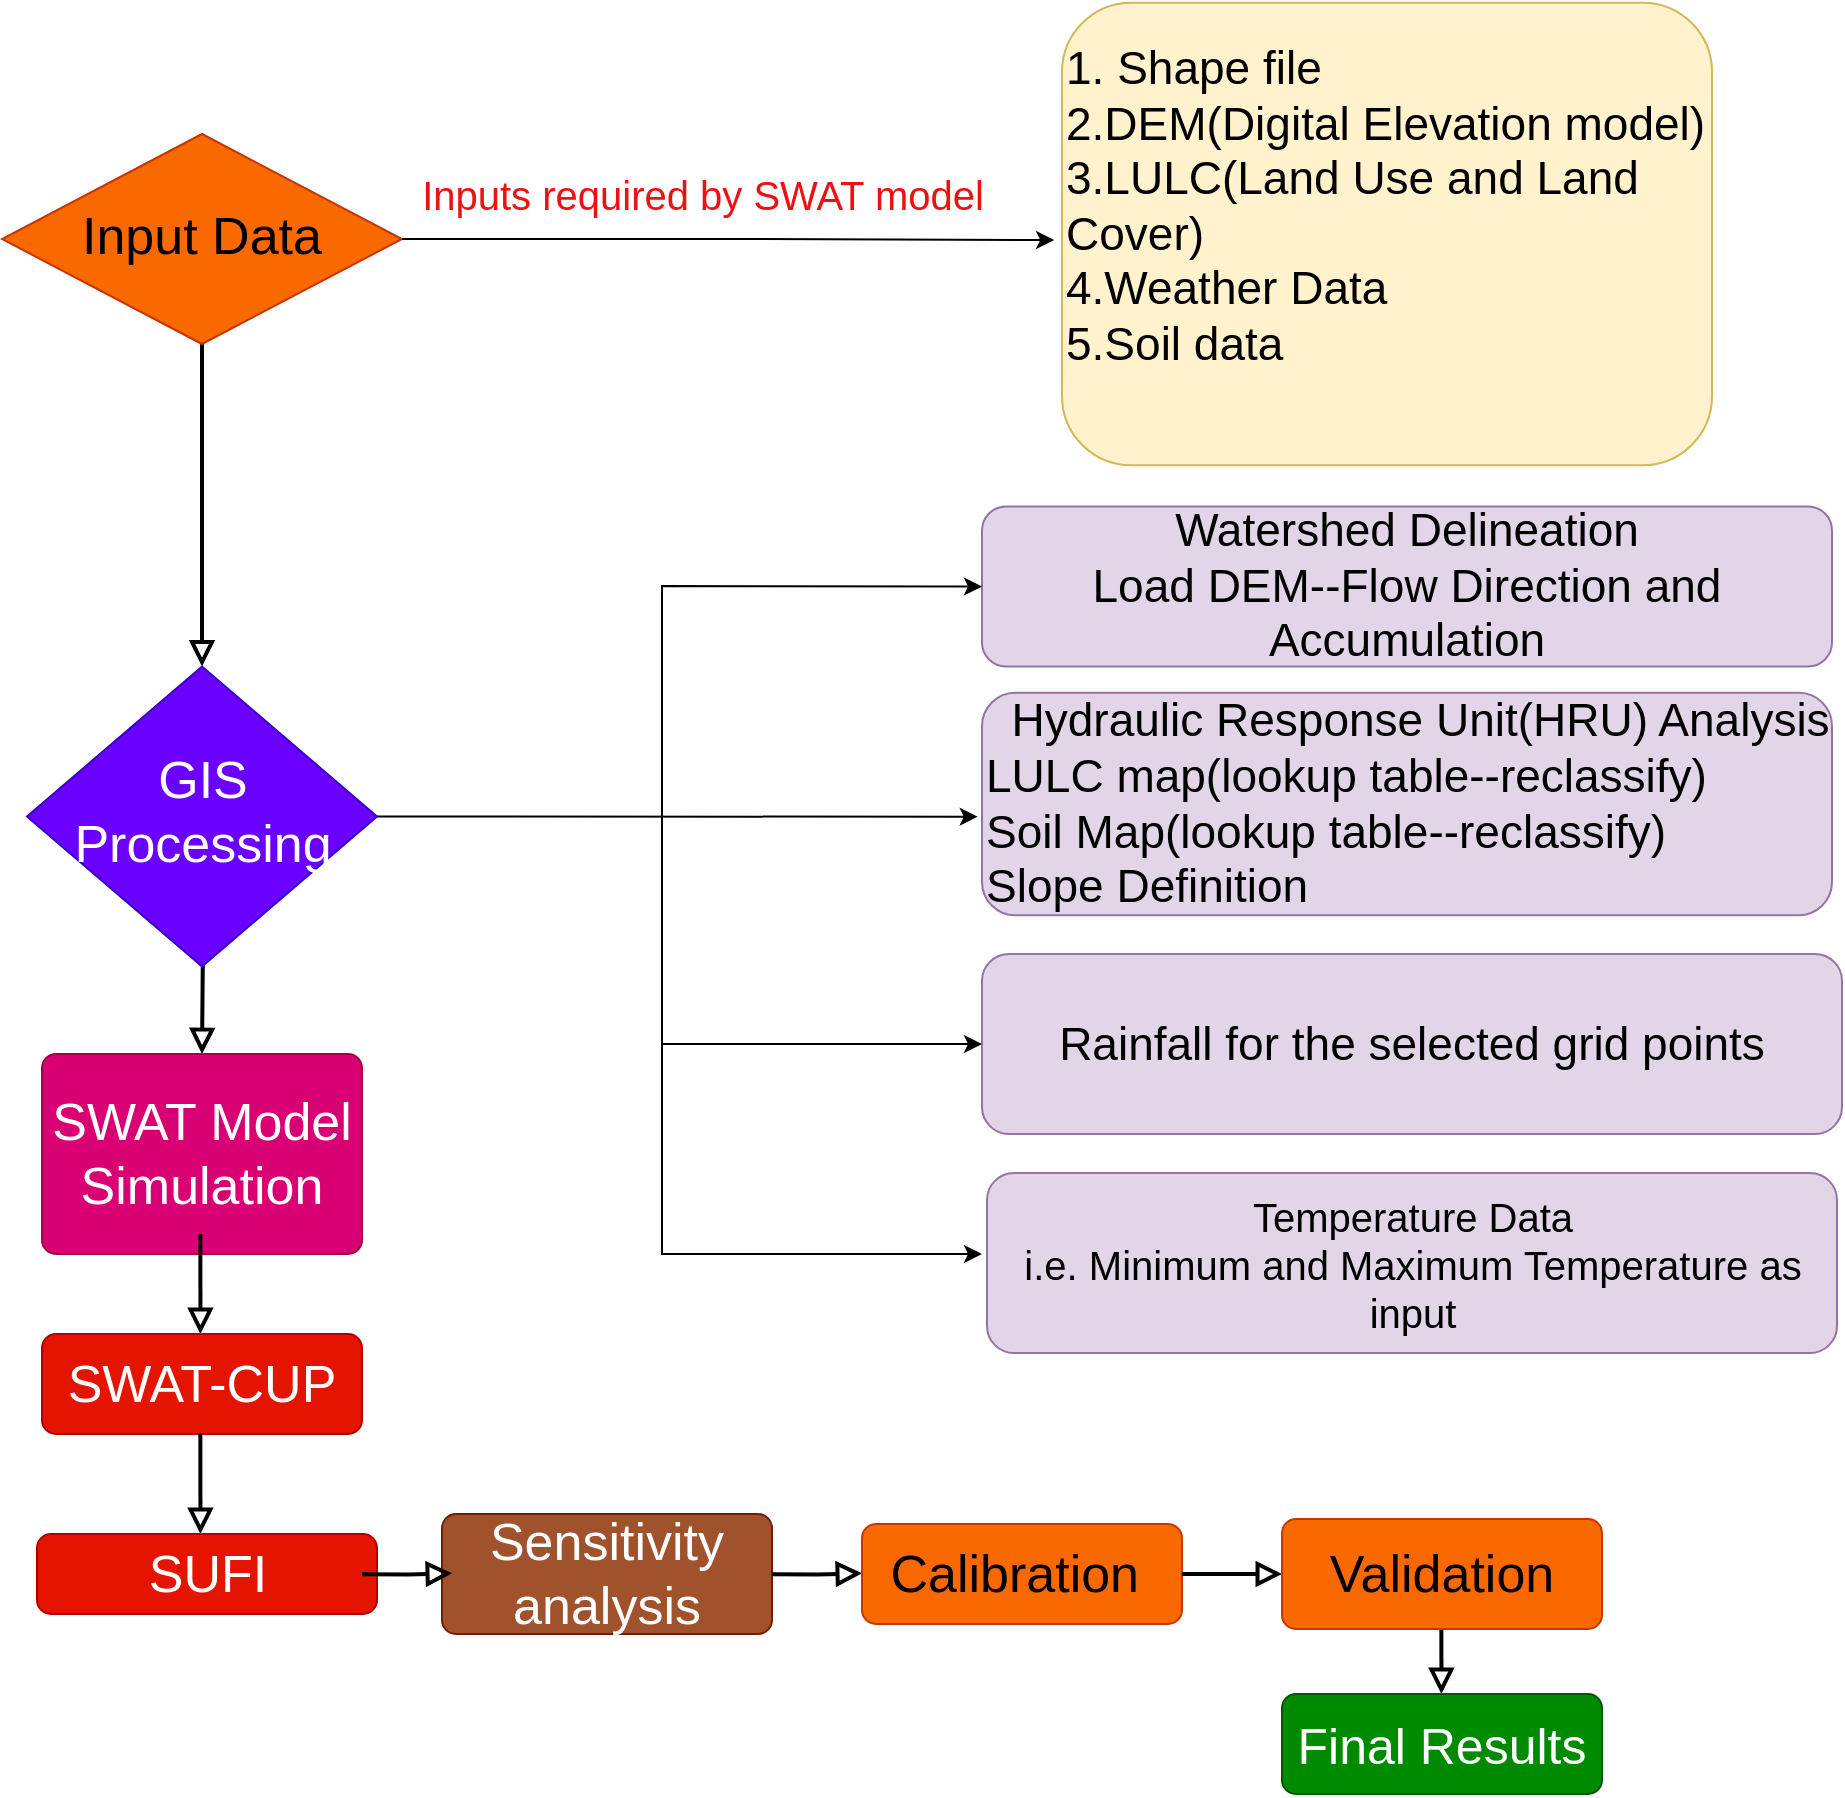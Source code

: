 <mxfile version="24.6.4" type="github">
  <diagram id="C5RBs43oDa-KdzZeNtuy" name="Page-1">
    <mxGraphModel dx="1615" dy="2026" grid="1" gridSize="10" guides="1" tooltips="1" connect="1" arrows="1" fold="1" page="1" pageScale="1" pageWidth="827" pageHeight="1169" math="0" shadow="0">
      <root>
        <mxCell id="WIyWlLk6GJQsqaUBKTNV-0" />
        <mxCell id="WIyWlLk6GJQsqaUBKTNV-1" parent="WIyWlLk6GJQsqaUBKTNV-0" />
        <mxCell id="WIyWlLk6GJQsqaUBKTNV-4" value="" style="rounded=0;html=1;jettySize=auto;orthogonalLoop=1;fontSize=11;endArrow=block;endFill=0;endSize=8;strokeWidth=2;shadow=0;labelBackgroundColor=none;edgeStyle=orthogonalEdgeStyle;exitX=0.5;exitY=1;exitDx=0;exitDy=0;" parent="WIyWlLk6GJQsqaUBKTNV-1" source="WIyWlLk6GJQsqaUBKTNV-6" target="WIyWlLk6GJQsqaUBKTNV-10" edge="1">
          <mxGeometry y="20" relative="1" as="geometry">
            <mxPoint as="offset" />
            <mxPoint x="220" y="130" as="sourcePoint" />
          </mxGeometry>
        </mxCell>
        <mxCell id="WIyWlLk6GJQsqaUBKTNV-6" value="&lt;font style=&quot;font-size: 26px;&quot;&gt;Input Data&lt;/font&gt;" style="rhombus;whiteSpace=wrap;html=1;shadow=0;fontFamily=Helvetica;fontSize=12;align=center;strokeWidth=1;spacing=6;spacingTop=-4;fillColor=#fa6800;strokeColor=#C73500;fontColor=#000000;" parent="WIyWlLk6GJQsqaUBKTNV-1" vertex="1">
          <mxGeometry x="70" y="20" width="200" height="105" as="geometry" />
        </mxCell>
        <mxCell id="WIyWlLk6GJQsqaUBKTNV-7" value="&lt;div style=&quot;font-size: 23px;&quot;&gt;&lt;font style=&quot;font-size: 23px;&quot;&gt;1. Shape file&amp;nbsp; &amp;nbsp;&lt;/font&gt;&lt;/div&gt;&lt;div style=&quot;font-size: 23px;&quot;&gt;&lt;span style=&quot;background-color: initial;&quot;&gt;&lt;font style=&quot;font-size: 23px;&quot;&gt;2.DEM(Digital Elevation model)&lt;/font&gt;&lt;/span&gt;&lt;/div&gt;&lt;div style=&quot;font-size: 23px;&quot;&gt;&lt;font style=&quot;font-size: 23px;&quot;&gt;3.LULC(Land Use and Land Cover)&lt;/font&gt;&lt;/div&gt;&lt;div style=&quot;font-size: 23px;&quot;&gt;&lt;font style=&quot;font-size: 23px;&quot;&gt;4.Weather Data&lt;/font&gt;&lt;/div&gt;&lt;div style=&quot;font-size: 23px;&quot;&gt;&lt;font style=&quot;font-size: 23px;&quot;&gt;5.Soil data&lt;/font&gt;&lt;/div&gt;&lt;div style=&quot;font-size: 23px;&quot;&gt;&lt;br&gt;&lt;/div&gt;" style="rounded=1;whiteSpace=wrap;html=1;fontSize=12;glass=0;strokeWidth=1;shadow=0;align=left;fillColor=#fff2cc;strokeColor=#d6b656;" parent="WIyWlLk6GJQsqaUBKTNV-1" vertex="1">
          <mxGeometry x="600" y="-45.62" width="325" height="231.25" as="geometry" />
        </mxCell>
        <mxCell id="WIyWlLk6GJQsqaUBKTNV-8" value="" style="rounded=0;html=1;jettySize=auto;orthogonalLoop=1;fontSize=11;endArrow=block;endFill=0;endSize=8;strokeWidth=2;shadow=0;labelBackgroundColor=none;edgeStyle=orthogonalEdgeStyle;entryX=0.5;entryY=0;entryDx=0;entryDy=0;" parent="WIyWlLk6GJQsqaUBKTNV-1" target="2zxvoeg9tNZYInOulu1J-22" edge="1">
          <mxGeometry x="0.333" y="20" relative="1" as="geometry">
            <mxPoint as="offset" />
            <mxPoint x="170.059" y="339.953" as="sourcePoint" />
            <mxPoint x="170" y="470" as="targetPoint" />
          </mxGeometry>
        </mxCell>
        <mxCell id="2zxvoeg9tNZYInOulu1J-0" value="&lt;font style=&quot;font-size: 20px;&quot;&gt;Inputs required by SWAT model&lt;/font&gt;" style="text;html=1;align=center;verticalAlign=middle;resizable=0;points=[];autosize=1;fillColor=none;fontSize=10;fontColor=#ee1111;" parent="WIyWlLk6GJQsqaUBKTNV-1" vertex="1">
          <mxGeometry x="270" y="30" width="300" height="40" as="geometry" />
        </mxCell>
        <mxCell id="2zxvoeg9tNZYInOulu1J-22" value="&lt;font style=&quot;font-size: 26px;&quot;&gt;SWAT Model Simulation&lt;/font&gt;" style="rounded=1;whiteSpace=wrap;html=1;absoluteArcSize=1;arcSize=14;strokeWidth=1;fillColor=#d80073;fontColor=#ffffff;strokeColor=#A50040;" parent="WIyWlLk6GJQsqaUBKTNV-1" vertex="1">
          <mxGeometry x="90" y="480" width="160" height="100" as="geometry" />
        </mxCell>
        <mxCell id="2zxvoeg9tNZYInOulu1J-23" value="" style="rounded=0;html=1;jettySize=auto;orthogonalLoop=1;fontSize=11;endArrow=block;endFill=0;endSize=8;strokeWidth=2;shadow=0;labelBackgroundColor=none;edgeStyle=orthogonalEdgeStyle;exitX=0.5;exitY=1;exitDx=0;exitDy=0;" parent="WIyWlLk6GJQsqaUBKTNV-1" edge="1">
          <mxGeometry y="20" relative="1" as="geometry">
            <mxPoint as="offset" />
            <mxPoint x="169.17" y="570" as="sourcePoint" />
            <mxPoint x="169.23" y="620" as="targetPoint" />
          </mxGeometry>
        </mxCell>
        <mxCell id="2zxvoeg9tNZYInOulu1J-26" value="&lt;font style=&quot;font-size: 26px;&quot;&gt;SWAT-CUP&lt;/font&gt;" style="rounded=1;whiteSpace=wrap;html=1;absoluteArcSize=1;arcSize=14;strokeWidth=1;fillColor=#e51400;fontColor=#ffffff;strokeColor=#B20000;" parent="WIyWlLk6GJQsqaUBKTNV-1" vertex="1">
          <mxGeometry x="90" y="620" width="160" height="50" as="geometry" />
        </mxCell>
        <mxCell id="2zxvoeg9tNZYInOulu1J-27" value="" style="rounded=0;html=1;jettySize=auto;orthogonalLoop=1;fontSize=11;endArrow=block;endFill=0;endSize=8;strokeWidth=2;shadow=0;labelBackgroundColor=none;edgeStyle=orthogonalEdgeStyle;exitX=0.5;exitY=1;exitDx=0;exitDy=0;" parent="WIyWlLk6GJQsqaUBKTNV-1" edge="1">
          <mxGeometry y="20" relative="1" as="geometry">
            <mxPoint as="offset" />
            <mxPoint x="169.17" y="670" as="sourcePoint" />
            <mxPoint x="169.23" y="720" as="targetPoint" />
          </mxGeometry>
        </mxCell>
        <mxCell id="2zxvoeg9tNZYInOulu1J-28" value="&lt;font style=&quot;font-size: 26px;&quot;&gt;SUFI&lt;/font&gt;" style="rounded=1;whiteSpace=wrap;html=1;absoluteArcSize=1;arcSize=14;strokeWidth=1;fillColor=#e51400;fontColor=#ffffff;strokeColor=#B20000;" parent="WIyWlLk6GJQsqaUBKTNV-1" vertex="1">
          <mxGeometry x="87.5" y="720" width="170" height="40" as="geometry" />
        </mxCell>
        <mxCell id="2zxvoeg9tNZYInOulu1J-30" value="&lt;font style=&quot;font-size: 26px;&quot;&gt;Sensitivity analysis&lt;/font&gt;" style="rounded=1;whiteSpace=wrap;html=1;absoluteArcSize=1;arcSize=14;strokeWidth=1;fillColor=#a0522d;fontColor=#ffffff;strokeColor=#6D1F00;" parent="WIyWlLk6GJQsqaUBKTNV-1" vertex="1">
          <mxGeometry x="290" y="710" width="165" height="60" as="geometry" />
        </mxCell>
        <mxCell id="2zxvoeg9tNZYInOulu1J-33" value="" style="rounded=0;html=1;jettySize=auto;orthogonalLoop=1;fontSize=11;endArrow=block;endFill=0;endSize=8;strokeWidth=2;shadow=0;labelBackgroundColor=none;edgeStyle=orthogonalEdgeStyle;exitX=1;exitY=0.5;exitDx=0;exitDy=0;" parent="WIyWlLk6GJQsqaUBKTNV-1" edge="1">
          <mxGeometry y="20" relative="1" as="geometry">
            <mxPoint as="offset" />
            <mxPoint x="455" y="740.17" as="sourcePoint" />
            <mxPoint x="500" y="739.67" as="targetPoint" />
            <Array as="points">
              <mxPoint x="478" y="740.17" />
            </Array>
          </mxGeometry>
        </mxCell>
        <mxCell id="2zxvoeg9tNZYInOulu1J-34" value="&lt;font style=&quot;font-size: 26px;&quot;&gt;Calibration&amp;nbsp;&lt;/font&gt;" style="rounded=1;whiteSpace=wrap;html=1;absoluteArcSize=1;arcSize=14;strokeWidth=1;fillColor=#fa6800;fontColor=#000000;strokeColor=#C73500;" parent="WIyWlLk6GJQsqaUBKTNV-1" vertex="1">
          <mxGeometry x="500" y="715" width="160" height="50" as="geometry" />
        </mxCell>
        <mxCell id="2zxvoeg9tNZYInOulu1J-36" value="" style="rounded=0;html=1;jettySize=auto;orthogonalLoop=1;fontSize=11;endArrow=block;endFill=0;endSize=8;strokeWidth=2;shadow=0;labelBackgroundColor=none;edgeStyle=orthogonalEdgeStyle;exitX=0.5;exitY=1;exitDx=0;exitDy=0;" parent="WIyWlLk6GJQsqaUBKTNV-1" edge="1">
          <mxGeometry y="20" relative="1" as="geometry">
            <mxPoint as="offset" />
            <mxPoint x="789.67" y="750" as="sourcePoint" />
            <mxPoint x="789.73" y="800" as="targetPoint" />
          </mxGeometry>
        </mxCell>
        <mxCell id="2zxvoeg9tNZYInOulu1J-37" value="&lt;font style=&quot;font-size: 25px;&quot;&gt;Final Results&lt;/font&gt;" style="rounded=1;whiteSpace=wrap;html=1;absoluteArcSize=1;arcSize=14;strokeWidth=1;fillColor=#008a00;fontColor=#ffffff;strokeColor=#005700;" parent="WIyWlLk6GJQsqaUBKTNV-1" vertex="1">
          <mxGeometry x="710" y="800" width="160" height="50" as="geometry" />
        </mxCell>
        <mxCell id="2zxvoeg9tNZYInOulu1J-38" value="" style="rounded=0;html=1;jettySize=auto;orthogonalLoop=1;fontSize=11;endArrow=block;endFill=0;endSize=8;strokeWidth=2;shadow=0;labelBackgroundColor=none;edgeStyle=orthogonalEdgeStyle;exitX=1;exitY=0.5;exitDx=0;exitDy=0;" parent="WIyWlLk6GJQsqaUBKTNV-1" edge="1" source="2zxvoeg9tNZYInOulu1J-34">
          <mxGeometry y="20" relative="1" as="geometry">
            <mxPoint as="offset" />
            <mxPoint x="665" y="740.5" as="sourcePoint" />
            <mxPoint x="710" y="740" as="targetPoint" />
          </mxGeometry>
        </mxCell>
        <mxCell id="2zxvoeg9tNZYInOulu1J-39" value="&lt;font style=&quot;font-size: 26px;&quot;&gt;Validation&lt;/font&gt;" style="rounded=1;whiteSpace=wrap;html=1;absoluteArcSize=1;arcSize=14;strokeWidth=1;fillColor=#fa6800;fontColor=#000000;strokeColor=#C73500;" parent="WIyWlLk6GJQsqaUBKTNV-1" vertex="1">
          <mxGeometry x="710" y="712.5" width="160" height="55" as="geometry" />
        </mxCell>
        <mxCell id="2zxvoeg9tNZYInOulu1J-14" value="&lt;font style=&quot;font-size: 20px;&quot;&gt;Temperature Data&lt;/font&gt;&lt;div style=&quot;font-size: 20px;&quot;&gt;&lt;font style=&quot;font-size: 20px;&quot;&gt;i.e. Minimum and Maximum Temperature as input&lt;/font&gt;&lt;/div&gt;" style="rounded=1;whiteSpace=wrap;html=1;fillColor=#e1d5e7;strokeColor=#9673a6;" parent="WIyWlLk6GJQsqaUBKTNV-1" vertex="1">
          <mxGeometry x="562.5" y="539.5" width="425" height="90" as="geometry" />
        </mxCell>
        <mxCell id="XUP6q6iWtEJ8gN-IOp3h-6" style="edgeStyle=orthogonalEdgeStyle;rounded=0;orthogonalLoop=1;jettySize=auto;html=1;exitX=1;exitY=0.5;exitDx=0;exitDy=0;entryX=-0.005;entryY=0.557;entryDx=0;entryDy=0;entryPerimeter=0;" edge="1" parent="WIyWlLk6GJQsqaUBKTNV-1" source="WIyWlLk6GJQsqaUBKTNV-10" target="2zxvoeg9tNZYInOulu1J-13">
          <mxGeometry relative="1" as="geometry">
            <mxPoint x="530" y="361" as="targetPoint" />
          </mxGeometry>
        </mxCell>
        <mxCell id="WIyWlLk6GJQsqaUBKTNV-10" value="&lt;font style=&quot;font-size: 26px;&quot;&gt;GIS Processing&lt;/font&gt;" style="rhombus;whiteSpace=wrap;html=1;shadow=0;fontFamily=Helvetica;fontSize=12;align=center;strokeWidth=1;spacing=6;spacingTop=-4;fillColor=#6a00ff;strokeColor=#3700CC;fontColor=#ffffff;" parent="WIyWlLk6GJQsqaUBKTNV-1" vertex="1">
          <mxGeometry x="82.5" y="286.25" width="175" height="150" as="geometry" />
        </mxCell>
        <mxCell id="2zxvoeg9tNZYInOulu1J-11" value="&lt;font style=&quot;font-size: 23px;&quot;&gt;Watershed Delineation&lt;/font&gt;&lt;div style=&quot;font-size: 23px;&quot;&gt;&lt;font style=&quot;font-size: 23px;&quot;&gt;Load DEM--Flow Direction and Accumulation&lt;/font&gt;&lt;/div&gt;" style="rounded=1;whiteSpace=wrap;html=1;fillColor=#e1d5e7;strokeColor=#9673a6;" parent="WIyWlLk6GJQsqaUBKTNV-1" vertex="1">
          <mxGeometry x="560" y="206.25" width="425" height="80" as="geometry" />
        </mxCell>
        <mxCell id="2zxvoeg9tNZYInOulu1J-13" value="&lt;div style=&quot;font-size: 23px;&quot;&gt;&lt;span style=&quot;background-color: initial;&quot;&gt;&lt;font style=&quot;font-size: 23px;&quot;&gt;&amp;nbsp; Hydraulic Response Unit(HRU) Analysis&lt;/font&gt;&lt;/span&gt;&lt;/div&gt;&lt;div style=&quot;font-size: 23px;&quot;&gt;&lt;font style=&quot;font-size: 23px;&quot;&gt;LULC map(lookup table--reclassify)&lt;/font&gt;&lt;/div&gt;&lt;div style=&quot;font-size: 23px;&quot;&gt;&lt;font style=&quot;font-size: 23px;&quot;&gt;Soil Map(&lt;span style=&quot;background-color: initial;&quot;&gt;lookup table--reclassify)&lt;/span&gt;&lt;/font&gt;&lt;/div&gt;&lt;div style=&quot;font-size: 23px;&quot;&gt;&lt;span style=&quot;background-color: initial;&quot;&gt;&lt;font style=&quot;font-size: 23px;&quot;&gt;Slope Definition&lt;/font&gt;&lt;/span&gt;&lt;/div&gt;" style="rounded=1;whiteSpace=wrap;html=1;align=left;fillColor=#e1d5e7;strokeColor=#9673a6;" parent="WIyWlLk6GJQsqaUBKTNV-1" vertex="1">
          <mxGeometry x="560" y="299.38" width="425" height="111.25" as="geometry" />
        </mxCell>
        <mxCell id="2zxvoeg9tNZYInOulu1J-15" value="&lt;font style=&quot;font-size: 23px;&quot;&gt;Rainfall for the selected grid points&lt;/font&gt;" style="rounded=1;whiteSpace=wrap;html=1;fillColor=#e1d5e7;strokeColor=#9673a6;" parent="WIyWlLk6GJQsqaUBKTNV-1" vertex="1">
          <mxGeometry x="560" y="430" width="430" height="90" as="geometry" />
        </mxCell>
        <mxCell id="XUP6q6iWtEJ8gN-IOp3h-7" value="" style="endArrow=classic;html=1;rounded=0;entryX=0;entryY=0.5;entryDx=0;entryDy=0;" edge="1" parent="WIyWlLk6GJQsqaUBKTNV-1" target="2zxvoeg9tNZYInOulu1J-11">
          <mxGeometry width="50" height="50" relative="1" as="geometry">
            <mxPoint x="400" y="360" as="sourcePoint" />
            <mxPoint x="400" y="230" as="targetPoint" />
            <Array as="points">
              <mxPoint x="400" y="246" />
            </Array>
          </mxGeometry>
        </mxCell>
        <mxCell id="XUP6q6iWtEJ8gN-IOp3h-8" value="" style="endArrow=classic;html=1;rounded=0;entryX=0;entryY=0.5;entryDx=0;entryDy=0;" edge="1" parent="WIyWlLk6GJQsqaUBKTNV-1" target="2zxvoeg9tNZYInOulu1J-15">
          <mxGeometry width="50" height="50" relative="1" as="geometry">
            <mxPoint x="400" y="360" as="sourcePoint" />
            <mxPoint x="570" y="256" as="targetPoint" />
            <Array as="points">
              <mxPoint x="400" y="475" />
            </Array>
          </mxGeometry>
        </mxCell>
        <mxCell id="XUP6q6iWtEJ8gN-IOp3h-9" value="" style="endArrow=classic;html=1;rounded=0;entryX=0;entryY=0.5;entryDx=0;entryDy=0;" edge="1" parent="WIyWlLk6GJQsqaUBKTNV-1">
          <mxGeometry width="50" height="50" relative="1" as="geometry">
            <mxPoint x="400" y="465" as="sourcePoint" />
            <mxPoint x="560" y="580" as="targetPoint" />
            <Array as="points">
              <mxPoint x="400" y="580" />
            </Array>
          </mxGeometry>
        </mxCell>
        <mxCell id="XUP6q6iWtEJ8gN-IOp3h-11" value="" style="rounded=0;html=1;jettySize=auto;orthogonalLoop=1;fontSize=11;endArrow=block;endFill=0;endSize=8;strokeWidth=2;shadow=0;labelBackgroundColor=none;edgeStyle=orthogonalEdgeStyle;exitX=1;exitY=0.5;exitDx=0;exitDy=0;" edge="1" parent="WIyWlLk6GJQsqaUBKTNV-1">
          <mxGeometry y="20" relative="1" as="geometry">
            <mxPoint as="offset" />
            <mxPoint x="250" y="740.17" as="sourcePoint" />
            <mxPoint x="295" y="739.67" as="targetPoint" />
            <Array as="points">
              <mxPoint x="273" y="740.17" />
            </Array>
          </mxGeometry>
        </mxCell>
        <mxCell id="XUP6q6iWtEJ8gN-IOp3h-14" style="edgeStyle=orthogonalEdgeStyle;rounded=0;orthogonalLoop=1;jettySize=auto;html=1;exitX=1;exitY=0.5;exitDx=0;exitDy=0;entryX=-0.012;entryY=0.513;entryDx=0;entryDy=0;entryPerimeter=0;" edge="1" parent="WIyWlLk6GJQsqaUBKTNV-1" source="WIyWlLk6GJQsqaUBKTNV-6" target="WIyWlLk6GJQsqaUBKTNV-7">
          <mxGeometry relative="1" as="geometry" />
        </mxCell>
      </root>
    </mxGraphModel>
  </diagram>
</mxfile>

